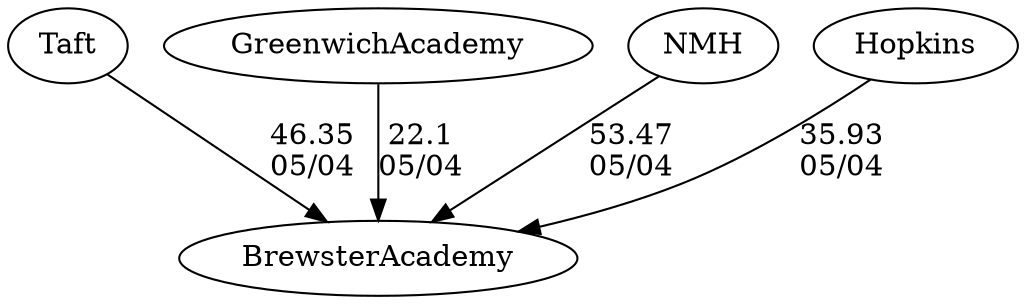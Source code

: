 digraph girls3foursBrewsterAcademy {Taft [URL="girls3foursBrewsterAcademyTaft.html"];GreenwichAcademy [URL="girls3foursBrewsterAcademyGreenwichAcademy.html"];NMH [URL="girls3foursBrewsterAcademyNMH.html"];Hopkins [URL="girls3foursBrewsterAcademyHopkins.html"];BrewsterAcademy [URL="girls3foursBrewsterAcademyBrewsterAcademy.html"];NMH -> BrewsterAcademy[label="53.47
05/04", weight="47", tooltip="Founder's Day Regatta			
", URL="", random="random"]; 
Taft -> BrewsterAcademy[label="46.35
05/04", weight="54", tooltip="Founder's Day Regatta			
", URL="", random="random"]; 
Hopkins -> BrewsterAcademy[label="35.93
05/04", weight="65", tooltip="Founder's Day Regatta			
", URL="", random="random"]; 
GreenwichAcademy -> BrewsterAcademy[label="22.1
05/04", weight="78", tooltip="Founder's Day Regatta			
", URL="", random="random"]}